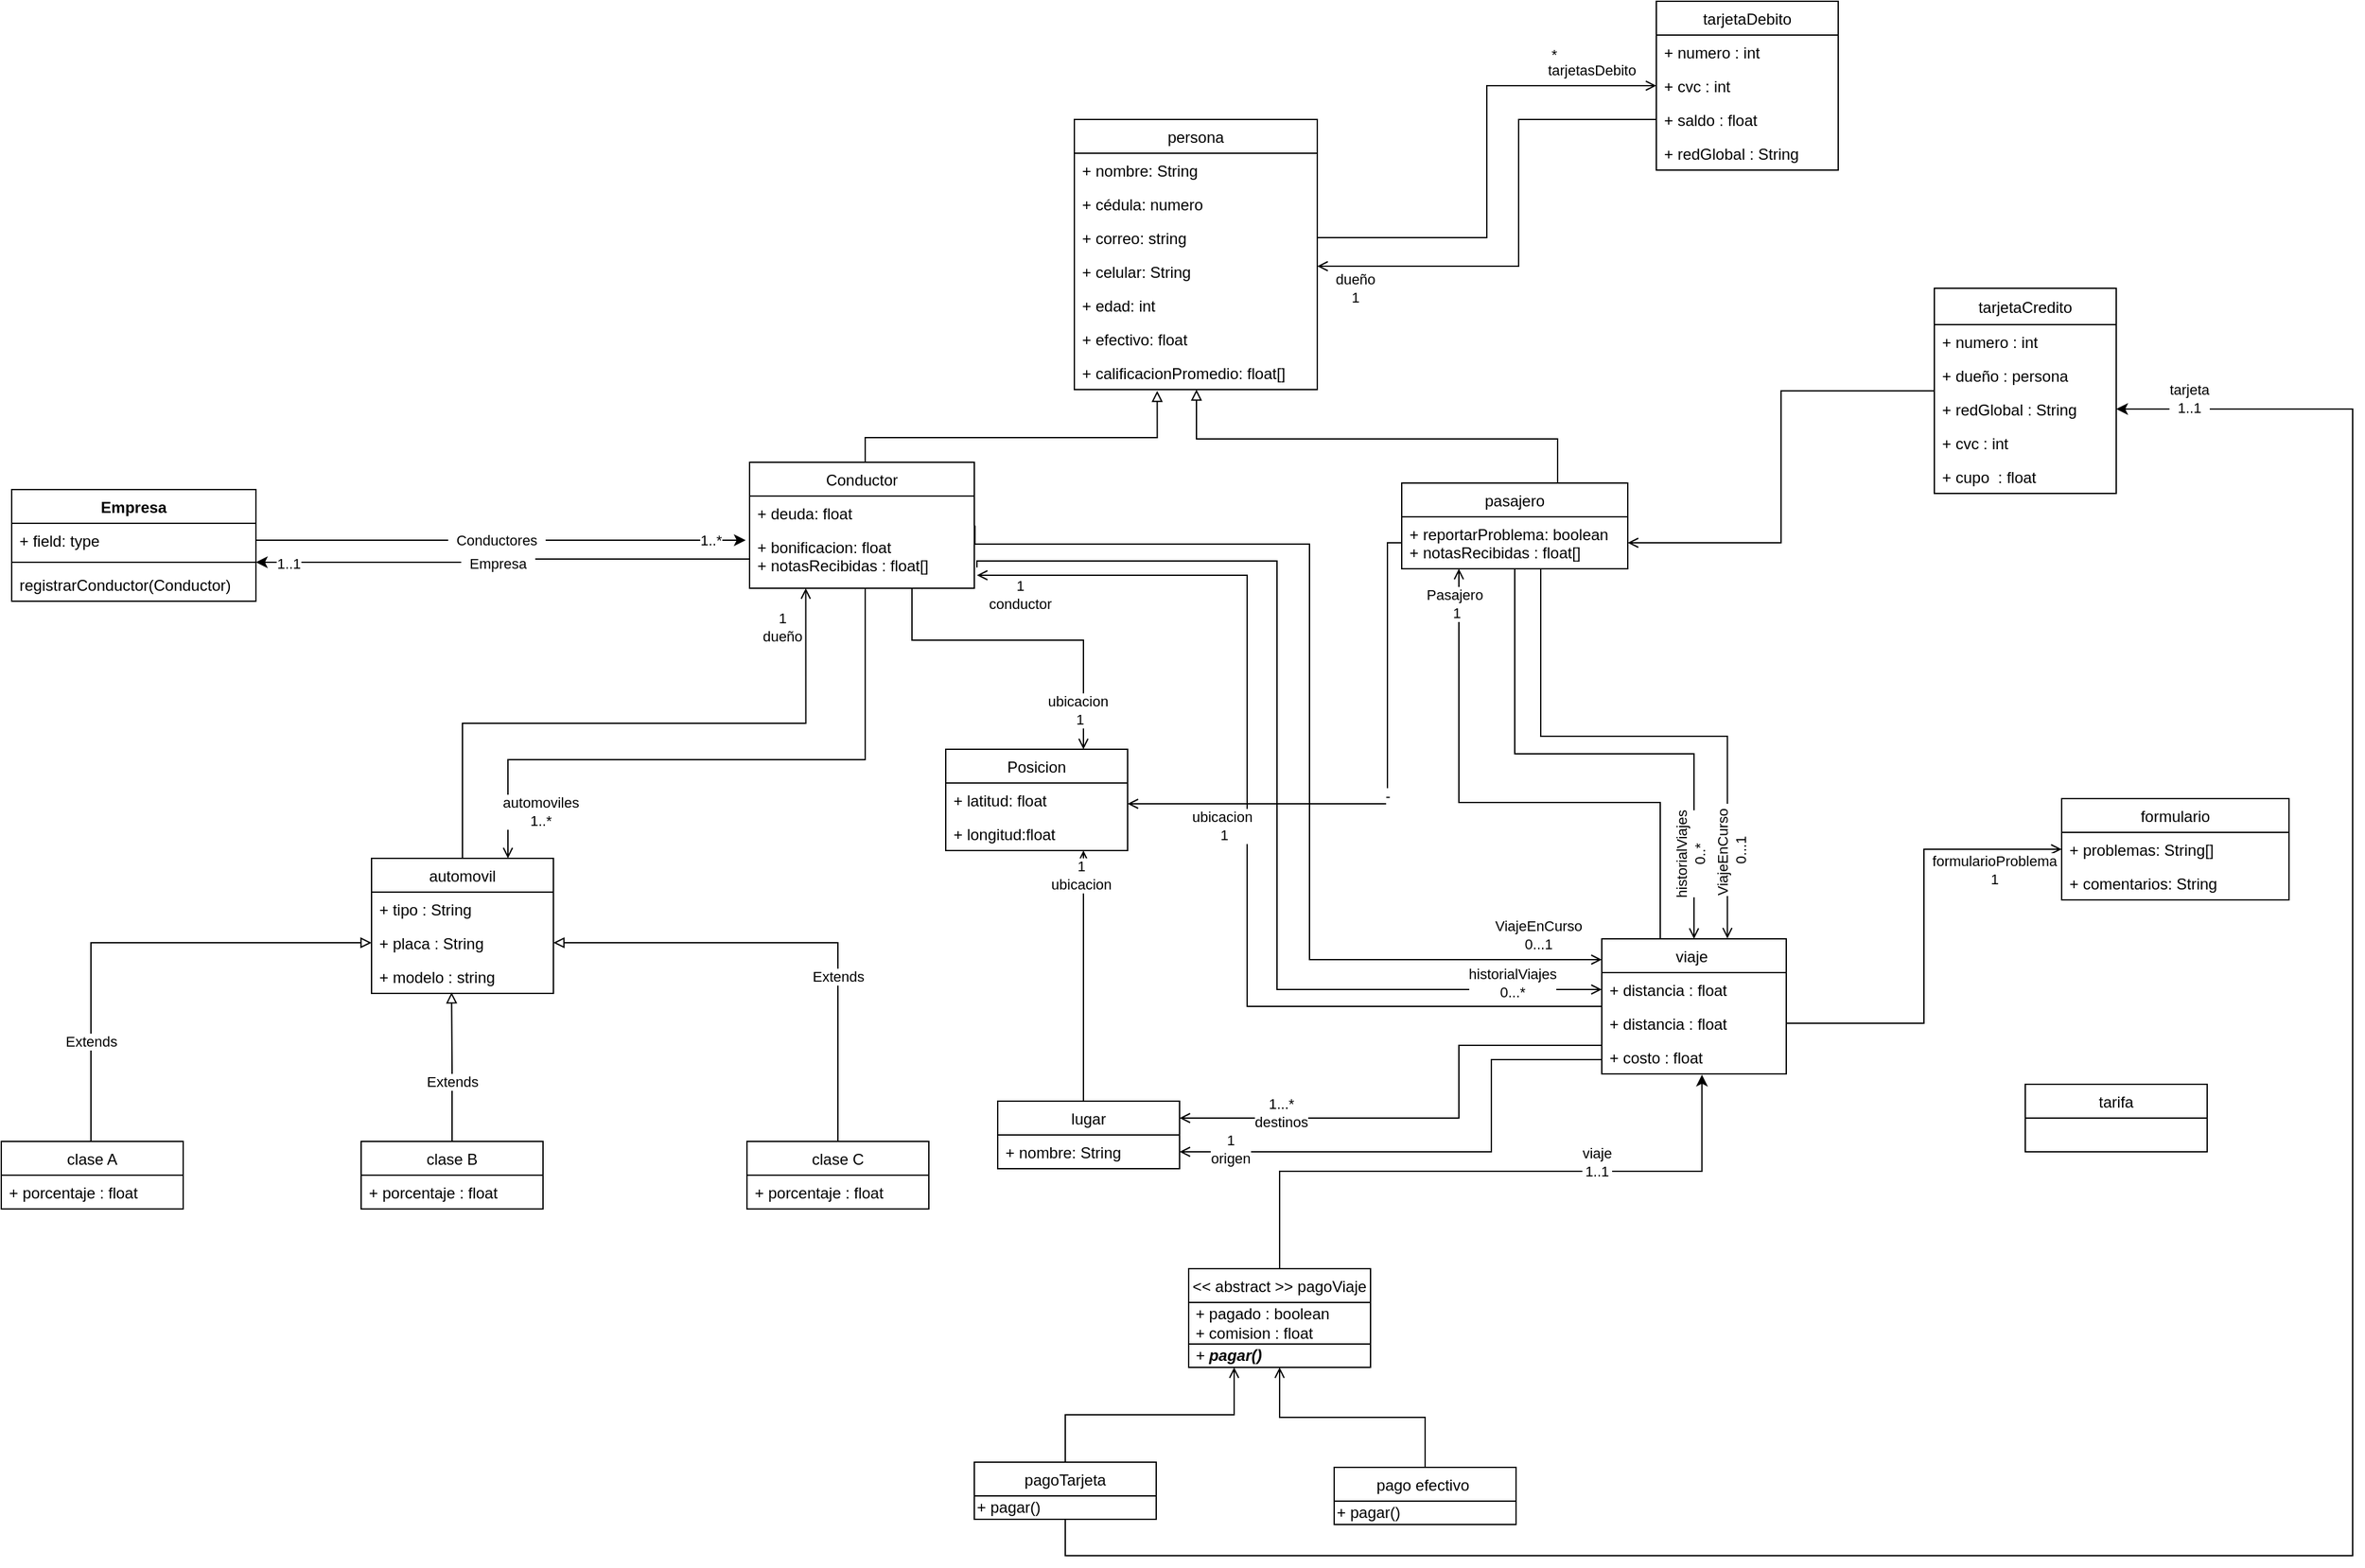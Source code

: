 <mxfile version="16.6.1" type="github">
  <diagram id="6SjnHrmw7U_hnrUAdcLT" name="Page-1">
    <mxGraphModel dx="2226" dy="783" grid="0" gridSize="10" guides="1" tooltips="1" connect="1" arrows="1" fold="1" page="0" pageScale="1" pageWidth="827" pageHeight="1169" math="0" shadow="0">
      <root>
        <mxCell id="0" />
        <mxCell id="1" parent="0" />
        <mxCell id="GQpwaOu7h-6CQK4Oy5rI-45" style="edgeStyle=orthogonalEdgeStyle;rounded=0;orthogonalLoop=1;jettySize=auto;html=1;endArrow=open;endFill=0;" parent="1" source="xFhhPgqsHEsZ-JBTRw54-7" edge="1">
          <mxGeometry relative="1" as="geometry">
            <mxPoint x="40" y="465" as="targetPoint" />
            <Array as="points">
              <mxPoint x="248" y="797" />
              <mxPoint x="248" y="465" />
              <mxPoint x="40" y="465" />
            </Array>
          </mxGeometry>
        </mxCell>
        <mxCell id="GQpwaOu7h-6CQK4Oy5rI-46" value="1&lt;br&gt;conductor&lt;br&gt;" style="edgeLabel;html=1;align=center;verticalAlign=middle;resizable=0;points=[];" parent="GQpwaOu7h-6CQK4Oy5rI-45" vertex="1" connectable="0">
          <mxGeometry x="0.955" y="-1" relative="1" as="geometry">
            <mxPoint x="14" y="16" as="offset" />
          </mxGeometry>
        </mxCell>
        <mxCell id="GQpwaOu7h-6CQK4Oy5rI-48" style="edgeStyle=orthogonalEdgeStyle;rounded=0;orthogonalLoop=1;jettySize=auto;html=1;endArrow=open;endFill=0;" parent="1" source="xFhhPgqsHEsZ-JBTRw54-7" target="GQpwaOu7h-6CQK4Oy5rI-28" edge="1">
          <mxGeometry relative="1" as="geometry">
            <Array as="points">
              <mxPoint x="566" y="640" />
              <mxPoint x="411" y="640" />
            </Array>
          </mxGeometry>
        </mxCell>
        <mxCell id="GQpwaOu7h-6CQK4Oy5rI-53" value="Pasajero&amp;nbsp;&lt;br&gt;1" style="edgeLabel;html=1;align=center;verticalAlign=middle;resizable=0;points=[];" parent="GQpwaOu7h-6CQK4Oy5rI-48" vertex="1" connectable="0">
          <mxGeometry x="0.84" y="2" relative="1" as="geometry">
            <mxPoint y="-8" as="offset" />
          </mxGeometry>
        </mxCell>
        <mxCell id="xFhhPgqsHEsZ-JBTRw54-7" value="viaje " style="swimlane;fontStyle=0;childLayout=stackLayout;horizontal=1;startSize=26;fillColor=none;horizontalStack=0;resizeParent=1;resizeParentMax=0;resizeLast=0;collapsible=1;marginBottom=0;" parent="1" vertex="1">
          <mxGeometry x="521" y="745" width="142" height="104" as="geometry" />
        </mxCell>
        <mxCell id="GQpwaOu7h-6CQK4Oy5rI-38" value="+ distancia : float" style="text;strokeColor=none;fillColor=none;align=left;verticalAlign=top;spacingLeft=4;spacingRight=4;overflow=hidden;rotatable=0;points=[[0,0.5],[1,0.5]];portConstraint=eastwest;" parent="xFhhPgqsHEsZ-JBTRw54-7" vertex="1">
          <mxGeometry y="26" width="142" height="26" as="geometry" />
        </mxCell>
        <mxCell id="xFhhPgqsHEsZ-JBTRw54-9" value="+ distancia : float" style="text;strokeColor=none;fillColor=none;align=left;verticalAlign=top;spacingLeft=4;spacingRight=4;overflow=hidden;rotatable=0;points=[[0,0.5],[1,0.5]];portConstraint=eastwest;" parent="xFhhPgqsHEsZ-JBTRw54-7" vertex="1">
          <mxGeometry y="52" width="142" height="26" as="geometry" />
        </mxCell>
        <mxCell id="xFhhPgqsHEsZ-JBTRw54-8" value="+ costo : float&#xa;" style="text;strokeColor=none;fillColor=none;align=left;verticalAlign=top;spacingLeft=4;spacingRight=4;overflow=hidden;rotatable=0;points=[[0,0.5],[1,0.5]];portConstraint=eastwest;" parent="xFhhPgqsHEsZ-JBTRw54-7" vertex="1">
          <mxGeometry y="78" width="142" height="26" as="geometry" />
        </mxCell>
        <mxCell id="NSK0_wLwRa2PUr08ak1v-1" value="persona" style="swimlane;fontStyle=0;childLayout=stackLayout;horizontal=1;startSize=26;fillColor=none;horizontalStack=0;resizeParent=1;resizeParentMax=0;resizeLast=0;collapsible=1;marginBottom=0;" parent="1" vertex="1">
          <mxGeometry x="115" y="114" width="187" height="208" as="geometry">
            <mxRectangle x="44" y="116" width="77" height="26" as="alternateBounds" />
          </mxGeometry>
        </mxCell>
        <mxCell id="NSK0_wLwRa2PUr08ak1v-2" value="+ nombre: String" style="text;strokeColor=none;fillColor=none;align=left;verticalAlign=top;spacingLeft=4;spacingRight=4;overflow=hidden;rotatable=0;points=[[0,0.5],[1,0.5]];portConstraint=eastwest;" parent="NSK0_wLwRa2PUr08ak1v-1" vertex="1">
          <mxGeometry y="26" width="187" height="26" as="geometry" />
        </mxCell>
        <mxCell id="NSK0_wLwRa2PUr08ak1v-3" value="+ cédula: numero" style="text;strokeColor=none;fillColor=none;align=left;verticalAlign=top;spacingLeft=4;spacingRight=4;overflow=hidden;rotatable=0;points=[[0,0.5],[1,0.5]];portConstraint=eastwest;" parent="NSK0_wLwRa2PUr08ak1v-1" vertex="1">
          <mxGeometry y="52" width="187" height="26" as="geometry" />
        </mxCell>
        <mxCell id="NSK0_wLwRa2PUr08ak1v-4" value="+ correo: string" style="text;strokeColor=none;fillColor=none;align=left;verticalAlign=top;spacingLeft=4;spacingRight=4;overflow=hidden;rotatable=0;points=[[0,0.5],[1,0.5]];portConstraint=eastwest;" parent="NSK0_wLwRa2PUr08ak1v-1" vertex="1">
          <mxGeometry y="78" width="187" height="26" as="geometry" />
        </mxCell>
        <mxCell id="NSK0_wLwRa2PUr08ak1v-6" value="+ celular: String&#xa;" style="text;strokeColor=none;fillColor=none;align=left;verticalAlign=top;spacingLeft=4;spacingRight=4;overflow=hidden;rotatable=0;points=[[0,0.5],[1,0.5]];portConstraint=eastwest;" parent="NSK0_wLwRa2PUr08ak1v-1" vertex="1">
          <mxGeometry y="104" width="187" height="26" as="geometry" />
        </mxCell>
        <mxCell id="NSK0_wLwRa2PUr08ak1v-8" value="+ edad: int" style="text;strokeColor=none;fillColor=none;align=left;verticalAlign=top;spacingLeft=4;spacingRight=4;overflow=hidden;rotatable=0;points=[[0,0.5],[1,0.5]];portConstraint=eastwest;" parent="NSK0_wLwRa2PUr08ak1v-1" vertex="1">
          <mxGeometry y="130" width="187" height="26" as="geometry" />
        </mxCell>
        <mxCell id="8bKeLV1RBKHs6_vVbSdt-47" value="+ efectivo: float" style="text;strokeColor=none;fillColor=none;align=left;verticalAlign=top;spacingLeft=4;spacingRight=4;overflow=hidden;rotatable=0;points=[[0,0.5],[1,0.5]];portConstraint=eastwest;" parent="NSK0_wLwRa2PUr08ak1v-1" vertex="1">
          <mxGeometry y="156" width="187" height="26" as="geometry" />
        </mxCell>
        <mxCell id="NSK0_wLwRa2PUr08ak1v-7" value="+ calificacionPromedio: float[]" style="text;strokeColor=none;fillColor=none;align=left;verticalAlign=top;spacingLeft=4;spacingRight=4;overflow=hidden;rotatable=0;points=[[0,0.5],[1,0.5]];portConstraint=eastwest;" parent="NSK0_wLwRa2PUr08ak1v-1" vertex="1">
          <mxGeometry y="182" width="187" height="26" as="geometry" />
        </mxCell>
        <mxCell id="8bKeLV1RBKHs6_vVbSdt-36" style="edgeStyle=orthogonalEdgeStyle;rounded=0;orthogonalLoop=1;jettySize=auto;html=1;exitX=0.5;exitY=0;exitDx=0;exitDy=0;endArrow=block;endFill=0;strokeWidth=1;" parent="1" source="xFhhPgqsHEsZ-JBTRw54-11" target="NSK0_wLwRa2PUr08ak1v-7" edge="1">
          <mxGeometry relative="1" as="geometry">
            <Array as="points">
              <mxPoint x="487" y="360" />
              <mxPoint x="209" y="360" />
            </Array>
          </mxGeometry>
        </mxCell>
        <mxCell id="GQpwaOu7h-6CQK4Oy5rI-39" style="edgeStyle=orthogonalEdgeStyle;rounded=0;orthogonalLoop=1;jettySize=auto;html=1;exitX=0.5;exitY=1;exitDx=0;exitDy=0;endArrow=open;endFill=0;" parent="1" source="xFhhPgqsHEsZ-JBTRw54-11" target="xFhhPgqsHEsZ-JBTRw54-7" edge="1">
          <mxGeometry relative="1" as="geometry" />
        </mxCell>
        <mxCell id="GQpwaOu7h-6CQK4Oy5rI-50" value="historialViajes&lt;br&gt;0..*" style="edgeLabel;html=1;align=center;verticalAlign=middle;resizable=0;points=[];rotation=-90;" parent="GQpwaOu7h-6CQK4Oy5rI-39" vertex="1" connectable="0">
          <mxGeometry x="0.763" y="3" relative="1" as="geometry">
            <mxPoint x="-6" y="-15" as="offset" />
          </mxGeometry>
        </mxCell>
        <mxCell id="GQpwaOu7h-6CQK4Oy5rI-47" style="edgeStyle=orthogonalEdgeStyle;rounded=0;orthogonalLoop=1;jettySize=auto;html=1;entryX=0.681;entryY=-0.003;entryDx=0;entryDy=0;entryPerimeter=0;endArrow=open;endFill=0;" parent="1" source="xFhhPgqsHEsZ-JBTRw54-11" target="xFhhPgqsHEsZ-JBTRw54-7" edge="1">
          <mxGeometry relative="1" as="geometry">
            <Array as="points">
              <mxPoint x="474" y="589" />
              <mxPoint x="618" y="589" />
            </Array>
          </mxGeometry>
        </mxCell>
        <mxCell id="GQpwaOu7h-6CQK4Oy5rI-51" value="ViajeEnCurso&amp;nbsp;&lt;br&gt;0...1&lt;br&gt;" style="edgeLabel;html=1;align=center;verticalAlign=middle;resizable=0;points=[];rotation=-90;" parent="GQpwaOu7h-6CQK4Oy5rI-47" vertex="1" connectable="0">
          <mxGeometry x="0.718" y="1" relative="1" as="geometry">
            <mxPoint x="2" y="-7" as="offset" />
          </mxGeometry>
        </mxCell>
        <mxCell id="GQpwaOu7h-6CQK4Oy5rI-65" value="-" style="edgeStyle=orthogonalEdgeStyle;rounded=0;orthogonalLoop=1;jettySize=auto;html=1;entryX=1;entryY=0.5;entryDx=0;entryDy=0;endArrow=open;endFill=0;exitX=0;exitY=0.5;exitDx=0;exitDy=0;" parent="1" edge="1" source="GQpwaOu7h-6CQK4Oy5rI-28">
          <mxGeometry relative="1" as="geometry">
            <mxPoint x="361" y="441" as="sourcePoint" />
            <mxPoint x="156" y="641.0" as="targetPoint" />
            <Array as="points">
              <mxPoint x="356" y="440" />
              <mxPoint x="356" y="641" />
            </Array>
          </mxGeometry>
        </mxCell>
        <mxCell id="GQpwaOu7h-6CQK4Oy5rI-66" value="ubicacion&amp;nbsp;&lt;br&gt;1" style="edgeLabel;html=1;align=center;verticalAlign=middle;resizable=0;points=[];" parent="GQpwaOu7h-6CQK4Oy5rI-65" vertex="1" connectable="0">
          <mxGeometry x="0.863" y="1" relative="1" as="geometry">
            <mxPoint x="46" y="16" as="offset" />
          </mxGeometry>
        </mxCell>
        <mxCell id="xFhhPgqsHEsZ-JBTRw54-11" value="pasajero" style="swimlane;fontStyle=0;childLayout=stackLayout;horizontal=1;startSize=26;fillColor=none;horizontalStack=0;resizeParent=1;resizeParentMax=0;resizeLast=0;collapsible=1;marginBottom=0;" parent="1" vertex="1">
          <mxGeometry x="367" y="394" width="174" height="66" as="geometry" />
        </mxCell>
        <mxCell id="GQpwaOu7h-6CQK4Oy5rI-28" value="+ reportarProblema: boolean&#xa;+ notasRecibidas : float[]&#xa;" style="text;strokeColor=none;fillColor=none;align=left;verticalAlign=top;spacingLeft=4;spacingRight=4;overflow=hidden;rotatable=0;points=[[0,0.5],[1,0.5]];portConstraint=eastwest;" parent="xFhhPgqsHEsZ-JBTRw54-11" vertex="1">
          <mxGeometry y="26" width="174" height="40" as="geometry" />
        </mxCell>
        <mxCell id="8bKeLV1RBKHs6_vVbSdt-26" style="edgeStyle=orthogonalEdgeStyle;rounded=0;orthogonalLoop=1;jettySize=auto;html=1;endArrow=open;endFill=0;entryX=1;entryY=0.5;entryDx=0;entryDy=0;" parent="1" source="xFhhPgqsHEsZ-JBTRw54-16" target="GQpwaOu7h-6CQK4Oy5rI-28" edge="1">
          <mxGeometry relative="1" as="geometry">
            <mxPoint x="513" y="555" as="targetPoint" />
            <Array as="points">
              <mxPoint x="659" y="323" />
              <mxPoint x="659" y="440" />
            </Array>
          </mxGeometry>
        </mxCell>
        <mxCell id="xFhhPgqsHEsZ-JBTRw54-16" value="tarjetaCredito" style="swimlane;fontStyle=0;childLayout=stackLayout;horizontal=1;startSize=28;fillColor=none;horizontalStack=0;resizeParent=1;resizeParentMax=0;resizeLast=0;collapsible=1;marginBottom=0;" parent="1" vertex="1">
          <mxGeometry x="777" y="244" width="140" height="158" as="geometry" />
        </mxCell>
        <mxCell id="xFhhPgqsHEsZ-JBTRw54-17" value="+ numero : int" style="text;strokeColor=none;fillColor=none;align=left;verticalAlign=top;spacingLeft=4;spacingRight=4;overflow=hidden;rotatable=0;points=[[0,0.5],[1,0.5]];portConstraint=eastwest;" parent="xFhhPgqsHEsZ-JBTRw54-16" vertex="1">
          <mxGeometry y="28" width="140" height="26" as="geometry" />
        </mxCell>
        <mxCell id="xFhhPgqsHEsZ-JBTRw54-18" value="+ dueño : persona" style="text;strokeColor=none;fillColor=none;align=left;verticalAlign=top;spacingLeft=4;spacingRight=4;overflow=hidden;rotatable=0;points=[[0,0.5],[1,0.5]];portConstraint=eastwest;" parent="xFhhPgqsHEsZ-JBTRw54-16" vertex="1">
          <mxGeometry y="54" width="140" height="26" as="geometry" />
        </mxCell>
        <mxCell id="xFhhPgqsHEsZ-JBTRw54-20" value="+ redGlobal : String" style="text;strokeColor=none;fillColor=none;align=left;verticalAlign=top;spacingLeft=4;spacingRight=4;overflow=hidden;rotatable=0;points=[[0,0.5],[1,0.5]];portConstraint=eastwest;" parent="xFhhPgqsHEsZ-JBTRw54-16" vertex="1">
          <mxGeometry y="80" width="140" height="26" as="geometry" />
        </mxCell>
        <mxCell id="k5XxRQNL9i_wTMCsPTD--7" value="+ cvc : int " style="text;strokeColor=none;fillColor=none;align=left;verticalAlign=top;spacingLeft=4;spacingRight=4;overflow=hidden;rotatable=0;points=[[0,0.5],[1,0.5]];portConstraint=eastwest;" parent="xFhhPgqsHEsZ-JBTRw54-16" vertex="1">
          <mxGeometry y="106" width="140" height="26" as="geometry" />
        </mxCell>
        <mxCell id="xFhhPgqsHEsZ-JBTRw54-19" value="+ cupo  : float " style="text;strokeColor=none;fillColor=none;align=left;verticalAlign=top;spacingLeft=4;spacingRight=4;overflow=hidden;rotatable=0;points=[[0,0.5],[1,0.5]];portConstraint=eastwest;" parent="xFhhPgqsHEsZ-JBTRw54-16" vertex="1">
          <mxGeometry y="132" width="140" height="26" as="geometry" />
        </mxCell>
        <mxCell id="8bKeLV1RBKHs6_vVbSdt-35" style="edgeStyle=orthogonalEdgeStyle;rounded=0;orthogonalLoop=1;jettySize=auto;html=1;exitX=0.5;exitY=0;exitDx=0;exitDy=0;entryX=0.341;entryY=1.038;entryDx=0;entryDy=0;entryPerimeter=0;endArrow=block;endFill=0;strokeWidth=1;" parent="1" source="NSK0_wLwRa2PUr08ak1v-19" target="NSK0_wLwRa2PUr08ak1v-7" edge="1">
          <mxGeometry relative="1" as="geometry">
            <Array as="points">
              <mxPoint x="-46" y="359" />
              <mxPoint x="179" y="359" />
            </Array>
          </mxGeometry>
        </mxCell>
        <mxCell id="GQpwaOu7h-6CQK4Oy5rI-42" style="edgeStyle=orthogonalEdgeStyle;rounded=0;orthogonalLoop=1;jettySize=auto;html=1;endArrow=open;endFill=0;exitX=1.003;exitY=0.875;exitDx=0;exitDy=0;exitPerimeter=0;" parent="1" source="k5XxRQNL9i_wTMCsPTD--12" target="xFhhPgqsHEsZ-JBTRw54-7" edge="1">
          <mxGeometry relative="1" as="geometry">
            <mxPoint x="27" y="441.38" as="sourcePoint" />
            <mxPoint x="506.012" y="760.996" as="targetPoint" />
            <Array as="points">
              <mxPoint x="296" y="441" />
              <mxPoint x="296" y="761" />
            </Array>
          </mxGeometry>
        </mxCell>
        <mxCell id="GQpwaOu7h-6CQK4Oy5rI-43" value="ViajeEnCurso&lt;br&gt;0...1" style="edgeLabel;html=1;align=center;verticalAlign=middle;resizable=0;points=[];" parent="GQpwaOu7h-6CQK4Oy5rI-42" vertex="1" connectable="0">
          <mxGeometry x="0.799" y="3" relative="1" as="geometry">
            <mxPoint x="33" y="-16" as="offset" />
          </mxGeometry>
        </mxCell>
        <mxCell id="GQpwaOu7h-6CQK4Oy5rI-55" style="edgeStyle=orthogonalEdgeStyle;rounded=0;orthogonalLoop=1;jettySize=auto;html=1;entryX=0.75;entryY=0;entryDx=0;entryDy=0;endArrow=open;endFill=0;" parent="1" source="NSK0_wLwRa2PUr08ak1v-19" target="8bKeLV1RBKHs6_vVbSdt-11" edge="1">
          <mxGeometry relative="1" as="geometry">
            <Array as="points">
              <mxPoint x="-46" y="607" />
              <mxPoint x="-321" y="607" />
            </Array>
          </mxGeometry>
        </mxCell>
        <mxCell id="GQpwaOu7h-6CQK4Oy5rI-56" value="automoviles&lt;br&gt;1..*" style="edgeLabel;html=1;align=center;verticalAlign=middle;resizable=0;points=[];" parent="GQpwaOu7h-6CQK4Oy5rI-55" vertex="1" connectable="0">
          <mxGeometry x="0.805" y="2" relative="1" as="geometry">
            <mxPoint x="23" y="11" as="offset" />
          </mxGeometry>
        </mxCell>
        <mxCell id="GQpwaOu7h-6CQK4Oy5rI-61" style="edgeStyle=orthogonalEdgeStyle;rounded=0;orthogonalLoop=1;jettySize=auto;html=1;endArrow=open;endFill=0;" parent="1" source="NSK0_wLwRa2PUr08ak1v-19" target="GQpwaOu7h-6CQK4Oy5rI-57" edge="1">
          <mxGeometry relative="1" as="geometry">
            <Array as="points">
              <mxPoint x="-10" y="515" />
              <mxPoint x="122" y="515" />
            </Array>
          </mxGeometry>
        </mxCell>
        <mxCell id="GQpwaOu7h-6CQK4Oy5rI-62" value="ubicacion&amp;nbsp;&lt;br&gt;1" style="edgeLabel;html=1;align=center;verticalAlign=middle;resizable=0;points=[];" parent="GQpwaOu7h-6CQK4Oy5rI-61" vertex="1" connectable="0">
          <mxGeometry x="0.85" relative="1" as="geometry">
            <mxPoint x="-3" y="-11" as="offset" />
          </mxGeometry>
        </mxCell>
        <mxCell id="NSK0_wLwRa2PUr08ak1v-19" value="Conductor" style="swimlane;fontStyle=0;childLayout=stackLayout;horizontal=1;startSize=26;fillColor=none;horizontalStack=0;resizeParent=1;resizeParentMax=0;resizeLast=0;collapsible=1;marginBottom=0;" parent="1" vertex="1">
          <mxGeometry x="-135" y="378" width="173" height="97" as="geometry" />
        </mxCell>
        <mxCell id="k5XxRQNL9i_wTMCsPTD--12" value="+ deuda: float" style="text;strokeColor=none;fillColor=none;align=left;verticalAlign=top;spacingLeft=4;spacingRight=4;overflow=hidden;rotatable=0;points=[[0,0.5],[1,0.5]];portConstraint=eastwest;" parent="NSK0_wLwRa2PUr08ak1v-19" vertex="1">
          <mxGeometry y="26" width="173" height="26" as="geometry" />
        </mxCell>
        <mxCell id="GQpwaOu7h-6CQK4Oy5rI-2" value="+ bonificacion: float&#xa;+ notasRecibidas : float[]" style="text;strokeColor=none;fillColor=none;align=left;verticalAlign=top;spacingLeft=4;spacingRight=4;overflow=hidden;rotatable=0;points=[[0,0.5],[1,0.5]];portConstraint=eastwest;" parent="NSK0_wLwRa2PUr08ak1v-19" vertex="1">
          <mxGeometry y="52" width="173" height="45" as="geometry" />
        </mxCell>
        <mxCell id="GQpwaOu7h-6CQK4Oy5rI-63" style="edgeStyle=orthogonalEdgeStyle;rounded=0;orthogonalLoop=1;jettySize=auto;html=1;endArrow=open;endFill=0;" parent="1" source="_v_6MPIKIYaDayUwwzO5-1" target="GQpwaOu7h-6CQK4Oy5rI-58" edge="1">
          <mxGeometry relative="1" as="geometry">
            <Array as="points">
              <mxPoint x="122" y="755" />
              <mxPoint x="122" y="755" />
            </Array>
          </mxGeometry>
        </mxCell>
        <mxCell id="GQpwaOu7h-6CQK4Oy5rI-64" value="1&lt;br&gt;ubicacion" style="edgeLabel;html=1;align=center;verticalAlign=middle;resizable=0;points=[];" parent="GQpwaOu7h-6CQK4Oy5rI-63" vertex="1" connectable="0">
          <mxGeometry x="0.81" y="2" relative="1" as="geometry">
            <mxPoint as="offset" />
          </mxGeometry>
        </mxCell>
        <mxCell id="_v_6MPIKIYaDayUwwzO5-1" value="lugar" style="swimlane;fontStyle=0;childLayout=stackLayout;horizontal=1;startSize=26;fillColor=none;horizontalStack=0;resizeParent=1;resizeParentMax=0;resizeLast=0;collapsible=1;marginBottom=0;" parent="1" vertex="1">
          <mxGeometry x="56" y="870" width="140" height="52" as="geometry" />
        </mxCell>
        <mxCell id="_v_6MPIKIYaDayUwwzO5-4" value="+ nombre: String" style="text;strokeColor=none;fillColor=none;align=left;verticalAlign=top;spacingLeft=4;spacingRight=4;overflow=hidden;rotatable=0;points=[[0,0.5],[1,0.5]];portConstraint=eastwest;" parent="_v_6MPIKIYaDayUwwzO5-1" vertex="1">
          <mxGeometry y="26" width="140" height="26" as="geometry" />
        </mxCell>
        <mxCell id="mi6PXNNQGqWqxz6OcjHv-20" style="edgeStyle=orthogonalEdgeStyle;rounded=0;orthogonalLoop=1;jettySize=auto;html=1;exitX=0.5;exitY=0;exitDx=0;exitDy=0;entryX=0.543;entryY=1.023;entryDx=0;entryDy=0;entryPerimeter=0;" edge="1" parent="1" source="_v_6MPIKIYaDayUwwzO5-7" target="xFhhPgqsHEsZ-JBTRw54-8">
          <mxGeometry relative="1" as="geometry" />
        </mxCell>
        <mxCell id="_v_6MPIKIYaDayUwwzO5-7" value="&lt;&lt; abstract &gt;&gt; pagoViaje" style="swimlane;fontStyle=0;childLayout=stackLayout;horizontal=1;startSize=26;fillColor=none;horizontalStack=0;resizeParent=1;resizeParentMax=0;resizeLast=0;collapsible=1;marginBottom=0;" parent="1" vertex="1">
          <mxGeometry x="203" y="999" width="140" height="76" as="geometry" />
        </mxCell>
        <mxCell id="mi6PXNNQGqWqxz6OcjHv-22" value="&amp;nbsp;+ pagado : boolean&lt;br&gt;&amp;nbsp;+ comision : float" style="text;html=1;align=left;verticalAlign=middle;resizable=0;points=[];autosize=1;strokeColor=none;fillColor=none;" vertex="1" parent="_v_6MPIKIYaDayUwwzO5-7">
          <mxGeometry y="26" width="140" height="32" as="geometry" />
        </mxCell>
        <mxCell id="mi6PXNNQGqWqxz6OcjHv-26" value="&lt;i&gt;&amp;nbsp;+ &lt;b&gt;&lt;i&gt;pagar()&lt;/i&gt;&lt;/b&gt;&lt;/i&gt;" style="text;html=1;align=left;verticalAlign=middle;resizable=0;points=[];autosize=1;strokeColor=default;fillColor=none;" vertex="1" parent="_v_6MPIKIYaDayUwwzO5-7">
          <mxGeometry y="58" width="140" height="18" as="geometry" />
        </mxCell>
        <mxCell id="8bKeLV1RBKHs6_vVbSdt-38" style="edgeStyle=orthogonalEdgeStyle;rounded=0;orthogonalLoop=1;jettySize=auto;html=1;exitX=0.5;exitY=0;exitDx=0;exitDy=0;entryX=0.25;entryY=1;entryDx=0;entryDy=0;endArrow=open;endFill=0;strokeWidth=1;" parent="1" source="8bKeLV1RBKHs6_vVbSdt-11" target="NSK0_wLwRa2PUr08ak1v-19" edge="1">
          <mxGeometry relative="1" as="geometry" />
        </mxCell>
        <mxCell id="GQpwaOu7h-6CQK4Oy5rI-54" value="1&lt;br&gt;dueño" style="edgeLabel;html=1;align=center;verticalAlign=middle;resizable=0;points=[];" parent="8bKeLV1RBKHs6_vVbSdt-38" vertex="1" connectable="0">
          <mxGeometry x="0.849" y="2" relative="1" as="geometry">
            <mxPoint x="-17" y="-6" as="offset" />
          </mxGeometry>
        </mxCell>
        <mxCell id="8bKeLV1RBKHs6_vVbSdt-11" value="automovil" style="swimlane;fontStyle=0;childLayout=stackLayout;horizontal=1;startSize=26;fillColor=none;horizontalStack=0;resizeParent=1;resizeParentMax=0;resizeLast=0;collapsible=1;marginBottom=0;" parent="1" vertex="1">
          <mxGeometry x="-426" y="683" width="140" height="104" as="geometry" />
        </mxCell>
        <mxCell id="8bKeLV1RBKHs6_vVbSdt-12" value="+ tipo : String" style="text;strokeColor=none;fillColor=none;align=left;verticalAlign=top;spacingLeft=4;spacingRight=4;overflow=hidden;rotatable=0;points=[[0,0.5],[1,0.5]];portConstraint=eastwest;" parent="8bKeLV1RBKHs6_vVbSdt-11" vertex="1">
          <mxGeometry y="26" width="140" height="26" as="geometry" />
        </mxCell>
        <mxCell id="8bKeLV1RBKHs6_vVbSdt-13" value="+ placa : String" style="text;strokeColor=none;fillColor=none;align=left;verticalAlign=top;spacingLeft=4;spacingRight=4;overflow=hidden;rotatable=0;points=[[0,0.5],[1,0.5]];portConstraint=eastwest;" parent="8bKeLV1RBKHs6_vVbSdt-11" vertex="1">
          <mxGeometry y="52" width="140" height="26" as="geometry" />
        </mxCell>
        <mxCell id="8bKeLV1RBKHs6_vVbSdt-14" value="+ modelo : string " style="text;strokeColor=none;fillColor=none;align=left;verticalAlign=top;spacingLeft=4;spacingRight=4;overflow=hidden;rotatable=0;points=[[0,0.5],[1,0.5]];portConstraint=eastwest;" parent="8bKeLV1RBKHs6_vVbSdt-11" vertex="1">
          <mxGeometry y="78" width="140" height="26" as="geometry" />
        </mxCell>
        <mxCell id="8bKeLV1RBKHs6_vVbSdt-32" style="edgeStyle=orthogonalEdgeStyle;rounded=0;orthogonalLoop=1;jettySize=auto;html=1;exitX=0.5;exitY=0;exitDx=0;exitDy=0;entryX=0;entryY=0.5;entryDx=0;entryDy=0;endArrow=block;endFill=0;strokeWidth=1;" parent="1" source="8bKeLV1RBKHs6_vVbSdt-15" target="8bKeLV1RBKHs6_vVbSdt-13" edge="1">
          <mxGeometry relative="1" as="geometry">
            <Array as="points">
              <mxPoint x="-642" y="748" />
            </Array>
          </mxGeometry>
        </mxCell>
        <mxCell id="8bKeLV1RBKHs6_vVbSdt-41" value="Extends" style="edgeLabel;html=1;align=center;verticalAlign=middle;resizable=0;points=[];" parent="8bKeLV1RBKHs6_vVbSdt-32" vertex="1" connectable="0">
          <mxGeometry x="-0.597" y="1" relative="1" as="geometry">
            <mxPoint x="1" y="-4" as="offset" />
          </mxGeometry>
        </mxCell>
        <mxCell id="8bKeLV1RBKHs6_vVbSdt-15" value="clase A" style="swimlane;fontStyle=0;childLayout=stackLayout;horizontal=1;startSize=26;fillColor=none;horizontalStack=0;resizeParent=1;resizeParentMax=0;resizeLast=0;collapsible=1;marginBottom=0;" parent="1" vertex="1">
          <mxGeometry x="-711" y="901" width="140" height="52" as="geometry" />
        </mxCell>
        <mxCell id="8bKeLV1RBKHs6_vVbSdt-33" value="+ porcentaje : float" style="text;strokeColor=none;fillColor=none;align=left;verticalAlign=top;spacingLeft=4;spacingRight=4;overflow=hidden;rotatable=0;points=[[0,0.5],[1,0.5]];portConstraint=eastwest;" parent="8bKeLV1RBKHs6_vVbSdt-15" vertex="1">
          <mxGeometry y="26" width="140" height="26" as="geometry" />
        </mxCell>
        <mxCell id="8bKeLV1RBKHs6_vVbSdt-37" style="edgeStyle=orthogonalEdgeStyle;rounded=0;orthogonalLoop=1;jettySize=auto;html=1;exitX=0.5;exitY=0;exitDx=0;exitDy=0;entryX=0.44;entryY=0.969;entryDx=0;entryDy=0;entryPerimeter=0;endArrow=block;endFill=0;strokeWidth=1;" parent="1" source="8bKeLV1RBKHs6_vVbSdt-17" target="8bKeLV1RBKHs6_vVbSdt-14" edge="1">
          <mxGeometry relative="1" as="geometry" />
        </mxCell>
        <mxCell id="8bKeLV1RBKHs6_vVbSdt-40" value="Extends" style="edgeLabel;html=1;align=center;verticalAlign=middle;resizable=0;points=[];" parent="8bKeLV1RBKHs6_vVbSdt-37" vertex="1" connectable="0">
          <mxGeometry x="-0.199" relative="1" as="geometry">
            <mxPoint as="offset" />
          </mxGeometry>
        </mxCell>
        <mxCell id="8bKeLV1RBKHs6_vVbSdt-17" value="clase B" style="swimlane;fontStyle=0;childLayout=stackLayout;horizontal=1;startSize=26;fillColor=none;horizontalStack=0;resizeParent=1;resizeParentMax=0;resizeLast=0;collapsible=1;marginBottom=0;" parent="1" vertex="1">
          <mxGeometry x="-434" y="901" width="140" height="52" as="geometry" />
        </mxCell>
        <mxCell id="8bKeLV1RBKHs6_vVbSdt-18" value="+ porcentaje : float" style="text;strokeColor=none;fillColor=none;align=left;verticalAlign=top;spacingLeft=4;spacingRight=4;overflow=hidden;rotatable=0;points=[[0,0.5],[1,0.5]];portConstraint=eastwest;" parent="8bKeLV1RBKHs6_vVbSdt-17" vertex="1">
          <mxGeometry y="26" width="140" height="26" as="geometry" />
        </mxCell>
        <mxCell id="8bKeLV1RBKHs6_vVbSdt-31" style="edgeStyle=orthogonalEdgeStyle;rounded=0;orthogonalLoop=1;jettySize=auto;html=1;exitX=0.5;exitY=0;exitDx=0;exitDy=0;entryX=1;entryY=0.5;entryDx=0;entryDy=0;endArrow=block;endFill=0;strokeWidth=1;" parent="1" source="8bKeLV1RBKHs6_vVbSdt-19" target="8bKeLV1RBKHs6_vVbSdt-13" edge="1">
          <mxGeometry relative="1" as="geometry" />
        </mxCell>
        <mxCell id="8bKeLV1RBKHs6_vVbSdt-39" value="Extends&lt;br&gt;" style="edgeLabel;html=1;align=center;verticalAlign=middle;resizable=0;points=[];" parent="8bKeLV1RBKHs6_vVbSdt-31" vertex="1" connectable="0">
          <mxGeometry x="-0.087" y="2" relative="1" as="geometry">
            <mxPoint x="17" y="24" as="offset" />
          </mxGeometry>
        </mxCell>
        <mxCell id="8bKeLV1RBKHs6_vVbSdt-19" value="clase C" style="swimlane;fontStyle=0;childLayout=stackLayout;horizontal=1;startSize=26;fillColor=none;horizontalStack=0;resizeParent=1;resizeParentMax=0;resizeLast=0;collapsible=1;marginBottom=0;" parent="1" vertex="1">
          <mxGeometry x="-137" y="901" width="140" height="52" as="geometry" />
        </mxCell>
        <mxCell id="8bKeLV1RBKHs6_vVbSdt-20" value="+ porcentaje : float" style="text;strokeColor=none;fillColor=none;align=left;verticalAlign=top;spacingLeft=4;spacingRight=4;overflow=hidden;rotatable=0;points=[[0,0.5],[1,0.5]];portConstraint=eastwest;" parent="8bKeLV1RBKHs6_vVbSdt-19" vertex="1">
          <mxGeometry y="26" width="140" height="26" as="geometry" />
        </mxCell>
        <mxCell id="k5XxRQNL9i_wTMCsPTD--1" value="tarjetaDebito" style="swimlane;fontStyle=0;childLayout=stackLayout;horizontal=1;startSize=26;fillColor=none;horizontalStack=0;resizeParent=1;resizeParentMax=0;resizeLast=0;collapsible=1;marginBottom=0;" parent="1" vertex="1">
          <mxGeometry x="563" y="23" width="140" height="130" as="geometry" />
        </mxCell>
        <mxCell id="k5XxRQNL9i_wTMCsPTD--2" value="+ numero : int" style="text;strokeColor=none;fillColor=none;align=left;verticalAlign=top;spacingLeft=4;spacingRight=4;overflow=hidden;rotatable=0;points=[[0,0.5],[1,0.5]];portConstraint=eastwest;" parent="k5XxRQNL9i_wTMCsPTD--1" vertex="1">
          <mxGeometry y="26" width="140" height="26" as="geometry" />
        </mxCell>
        <mxCell id="k5XxRQNL9i_wTMCsPTD--5" value="+ cvc : int " style="text;strokeColor=none;fillColor=none;align=left;verticalAlign=top;spacingLeft=4;spacingRight=4;overflow=hidden;rotatable=0;points=[[0,0.5],[1,0.5]];portConstraint=eastwest;" parent="k5XxRQNL9i_wTMCsPTD--1" vertex="1">
          <mxGeometry y="52" width="140" height="26" as="geometry" />
        </mxCell>
        <mxCell id="k5XxRQNL9i_wTMCsPTD--6" value="+ saldo : float" style="text;strokeColor=none;fillColor=none;align=left;verticalAlign=top;spacingLeft=4;spacingRight=4;overflow=hidden;rotatable=0;points=[[0,0.5],[1,0.5]];portConstraint=eastwest;" parent="k5XxRQNL9i_wTMCsPTD--1" vertex="1">
          <mxGeometry y="78" width="140" height="26" as="geometry" />
        </mxCell>
        <mxCell id="k5XxRQNL9i_wTMCsPTD--4" value="+ redGlobal : String" style="text;strokeColor=none;fillColor=none;align=left;verticalAlign=top;spacingLeft=4;spacingRight=4;overflow=hidden;rotatable=0;points=[[0,0.5],[1,0.5]];portConstraint=eastwest;" parent="k5XxRQNL9i_wTMCsPTD--1" vertex="1">
          <mxGeometry y="104" width="140" height="26" as="geometry" />
        </mxCell>
        <mxCell id="k5XxRQNL9i_wTMCsPTD--8" value="tarifa" style="swimlane;fontStyle=0;childLayout=stackLayout;horizontal=1;startSize=26;fillColor=none;horizontalStack=0;resizeParent=1;resizeParentMax=0;resizeLast=0;collapsible=1;marginBottom=0;" parent="1" vertex="1">
          <mxGeometry x="847" y="857" width="140" height="52" as="geometry" />
        </mxCell>
        <mxCell id="8bKeLV1RBKHs6_vVbSdt-42" style="edgeStyle=orthogonalEdgeStyle;rounded=0;orthogonalLoop=1;jettySize=auto;html=1;endArrow=open;endFill=0;strokeWidth=1;" parent="1" edge="1">
          <mxGeometry relative="1" as="geometry">
            <mxPoint x="37.286" y="581" as="targetPoint" />
          </mxGeometry>
        </mxCell>
        <mxCell id="GQpwaOu7h-6CQK4Oy5rI-13" style="edgeStyle=orthogonalEdgeStyle;rounded=0;orthogonalLoop=1;jettySize=auto;html=1;exitX=1;exitY=0.5;exitDx=0;exitDy=0;entryX=0;entryY=0.5;entryDx=0;entryDy=0;endArrow=open;endFill=0;" parent="1" source="NSK0_wLwRa2PUr08ak1v-4" target="k5XxRQNL9i_wTMCsPTD--5" edge="1">
          <mxGeometry relative="1" as="geometry" />
        </mxCell>
        <mxCell id="GQpwaOu7h-6CQK4Oy5rI-15" value="tarjetasDebito&lt;br&gt;" style="edgeLabel;html=1;align=center;verticalAlign=middle;resizable=0;points=[];" parent="GQpwaOu7h-6CQK4Oy5rI-13" vertex="1" connectable="0">
          <mxGeometry x="0.545" y="-3" relative="1" as="geometry">
            <mxPoint x="36" y="-15" as="offset" />
          </mxGeometry>
        </mxCell>
        <mxCell id="GQpwaOu7h-6CQK4Oy5rI-16" value="*" style="edgeLabel;html=1;align=center;verticalAlign=middle;resizable=0;points=[];" parent="GQpwaOu7h-6CQK4Oy5rI-13" vertex="1" connectable="0">
          <mxGeometry x="0.872" y="-2" relative="1" as="geometry">
            <mxPoint x="-55" y="-26" as="offset" />
          </mxGeometry>
        </mxCell>
        <mxCell id="GQpwaOu7h-6CQK4Oy5rI-17" style="edgeStyle=orthogonalEdgeStyle;rounded=0;orthogonalLoop=1;jettySize=auto;html=1;exitX=0;exitY=0.5;exitDx=0;exitDy=0;endArrow=open;endFill=0;" parent="1" source="k5XxRQNL9i_wTMCsPTD--6" edge="1">
          <mxGeometry relative="1" as="geometry">
            <mxPoint x="302" y="227" as="targetPoint" />
            <Array as="points">
              <mxPoint x="457" y="114" />
              <mxPoint x="457" y="227" />
              <mxPoint x="302" y="227" />
            </Array>
          </mxGeometry>
        </mxCell>
        <mxCell id="GQpwaOu7h-6CQK4Oy5rI-18" value="dueño&lt;br&gt;1" style="edgeLabel;html=1;align=center;verticalAlign=middle;resizable=0;points=[];" parent="GQpwaOu7h-6CQK4Oy5rI-17" vertex="1" connectable="0">
          <mxGeometry x="0.842" y="2" relative="1" as="geometry">
            <mxPoint x="-1" y="15" as="offset" />
          </mxGeometry>
        </mxCell>
        <mxCell id="GQpwaOu7h-6CQK4Oy5rI-19" style="edgeStyle=orthogonalEdgeStyle;rounded=0;orthogonalLoop=1;jettySize=auto;html=1;endArrow=open;endFill=0;entryX=1;entryY=0.25;entryDx=0;entryDy=0;" parent="1" target="_v_6MPIKIYaDayUwwzO5-1" edge="1">
          <mxGeometry relative="1" as="geometry">
            <mxPoint x="521" y="815" as="sourcePoint" />
            <mxPoint x="217.0" y="876" as="targetPoint" />
            <Array as="points">
              <mxPoint x="521" y="827" />
              <mxPoint x="411" y="827" />
              <mxPoint x="411" y="883" />
            </Array>
          </mxGeometry>
        </mxCell>
        <mxCell id="GQpwaOu7h-6CQK4Oy5rI-25" value="1...*&lt;br&gt;destinos" style="edgeLabel;html=1;align=center;verticalAlign=middle;resizable=0;points=[];" parent="GQpwaOu7h-6CQK4Oy5rI-19" vertex="1" connectable="0">
          <mxGeometry x="0.574" y="-1" relative="1" as="geometry">
            <mxPoint x="-6" y="-3" as="offset" />
          </mxGeometry>
        </mxCell>
        <mxCell id="GQpwaOu7h-6CQK4Oy5rI-20" style="edgeStyle=orthogonalEdgeStyle;rounded=0;orthogonalLoop=1;jettySize=auto;html=1;exitX=0;exitY=0.5;exitDx=0;exitDy=0;endArrow=open;endFill=0;entryX=1;entryY=0.75;entryDx=0;entryDy=0;" parent="1" source="xFhhPgqsHEsZ-JBTRw54-8" target="_v_6MPIKIYaDayUwwzO5-1" edge="1">
          <mxGeometry relative="1" as="geometry">
            <mxPoint x="217.0" y="902" as="targetPoint" />
            <Array as="points">
              <mxPoint x="521" y="838" />
              <mxPoint x="436" y="838" />
              <mxPoint x="436" y="909" />
            </Array>
          </mxGeometry>
        </mxCell>
        <mxCell id="GQpwaOu7h-6CQK4Oy5rI-22" value="&lt;br&gt;" style="edgeLabel;html=1;align=center;verticalAlign=middle;resizable=0;points=[];" parent="GQpwaOu7h-6CQK4Oy5rI-20" vertex="1" connectable="0">
          <mxGeometry x="0.711" y="-1" relative="1" as="geometry">
            <mxPoint x="2" y="-10" as="offset" />
          </mxGeometry>
        </mxCell>
        <mxCell id="GQpwaOu7h-6CQK4Oy5rI-23" value="1&lt;br&gt;origen&lt;br&gt;" style="edgeLabel;html=1;align=center;verticalAlign=middle;resizable=0;points=[];" parent="GQpwaOu7h-6CQK4Oy5rI-20" vertex="1" connectable="0">
          <mxGeometry x="0.801" relative="1" as="geometry">
            <mxPoint x="-1" y="-2" as="offset" />
          </mxGeometry>
        </mxCell>
        <mxCell id="GQpwaOu7h-6CQK4Oy5rI-49" style="edgeStyle=orthogonalEdgeStyle;rounded=0;orthogonalLoop=1;jettySize=auto;html=1;exitX=0.5;exitY=0;exitDx=0;exitDy=0;entryX=0.25;entryY=1;entryDx=0;entryDy=0;endArrow=open;endFill=0;" parent="1" source="u46MpGKwBs1GG7qnwQQI-2" target="_v_6MPIKIYaDayUwwzO5-7" edge="1">
          <mxGeometry relative="1" as="geometry" />
        </mxCell>
        <mxCell id="mi6PXNNQGqWqxz6OcjHv-24" style="edgeStyle=orthogonalEdgeStyle;rounded=0;orthogonalLoop=1;jettySize=auto;html=1;exitX=0.5;exitY=1;exitDx=0;exitDy=0;entryX=1;entryY=0.5;entryDx=0;entryDy=0;" edge="1" parent="1" source="u46MpGKwBs1GG7qnwQQI-2" target="xFhhPgqsHEsZ-JBTRw54-20">
          <mxGeometry relative="1" as="geometry">
            <Array as="points">
              <mxPoint x="108" y="1220" />
              <mxPoint x="1099" y="1220" />
              <mxPoint x="1099" y="337" />
            </Array>
          </mxGeometry>
        </mxCell>
        <mxCell id="u46MpGKwBs1GG7qnwQQI-2" value="pagoTarjeta" style="swimlane;fontStyle=0;childLayout=stackLayout;horizontal=1;startSize=26;fillColor=none;horizontalStack=0;resizeParent=1;resizeParentMax=0;resizeLast=0;collapsible=1;marginBottom=0;" parent="1" vertex="1">
          <mxGeometry x="38" y="1148" width="140" height="44" as="geometry" />
        </mxCell>
        <mxCell id="mi6PXNNQGqWqxz6OcjHv-27" value="+ pagar()" style="text;html=1;align=left;verticalAlign=middle;resizable=0;points=[];autosize=1;strokeColor=none;fillColor=none;" vertex="1" parent="u46MpGKwBs1GG7qnwQQI-2">
          <mxGeometry y="26" width="140" height="18" as="geometry" />
        </mxCell>
        <mxCell id="GQpwaOu7h-6CQK4Oy5rI-30" value="formulario" style="swimlane;fontStyle=0;childLayout=stackLayout;horizontal=1;startSize=26;fillColor=none;horizontalStack=0;resizeParent=1;resizeParentMax=0;resizeLast=0;collapsible=1;marginBottom=0;" parent="1" vertex="1">
          <mxGeometry x="875" y="637" width="175" height="78" as="geometry" />
        </mxCell>
        <mxCell id="GQpwaOu7h-6CQK4Oy5rI-31" value="+ problemas: String[]" style="text;strokeColor=none;fillColor=none;align=left;verticalAlign=top;spacingLeft=4;spacingRight=4;overflow=hidden;rotatable=0;points=[[0,0.5],[1,0.5]];portConstraint=eastwest;" parent="GQpwaOu7h-6CQK4Oy5rI-30" vertex="1">
          <mxGeometry y="26" width="175" height="26" as="geometry" />
        </mxCell>
        <mxCell id="GQpwaOu7h-6CQK4Oy5rI-33" value="+ comentarios: String " style="text;strokeColor=none;fillColor=none;align=left;verticalAlign=top;spacingLeft=4;spacingRight=4;overflow=hidden;rotatable=0;points=[[0,0.5],[1,0.5]];portConstraint=eastwest;" parent="GQpwaOu7h-6CQK4Oy5rI-30" vertex="1">
          <mxGeometry y="52" width="175" height="26" as="geometry" />
        </mxCell>
        <mxCell id="GQpwaOu7h-6CQK4Oy5rI-67" style="edgeStyle=orthogonalEdgeStyle;rounded=0;orthogonalLoop=1;jettySize=auto;html=1;entryX=0.5;entryY=1;entryDx=0;entryDy=0;endArrow=open;endFill=0;" parent="1" source="u46MpGKwBs1GG7qnwQQI-6" target="_v_6MPIKIYaDayUwwzO5-7" edge="1">
          <mxGeometry relative="1" as="geometry" />
        </mxCell>
        <mxCell id="u46MpGKwBs1GG7qnwQQI-6" value="pago efectivo " style="swimlane;fontStyle=0;childLayout=stackLayout;horizontal=1;startSize=26;fillColor=none;horizontalStack=0;resizeParent=1;resizeParentMax=0;resizeLast=0;collapsible=1;marginBottom=0;" parent="1" vertex="1">
          <mxGeometry x="315" y="1152" width="140" height="44" as="geometry" />
        </mxCell>
        <mxCell id="mi6PXNNQGqWqxz6OcjHv-28" value="+ pagar()" style="text;html=1;align=left;verticalAlign=middle;resizable=0;points=[];autosize=1;strokeColor=none;fillColor=none;" vertex="1" parent="u46MpGKwBs1GG7qnwQQI-6">
          <mxGeometry y="26" width="140" height="18" as="geometry" />
        </mxCell>
        <mxCell id="GQpwaOu7h-6CQK4Oy5rI-37" style="edgeStyle=orthogonalEdgeStyle;rounded=0;orthogonalLoop=1;jettySize=auto;html=1;exitX=1;exitY=0.5;exitDx=0;exitDy=0;endArrow=open;endFill=0;" parent="1" source="xFhhPgqsHEsZ-JBTRw54-9" target="GQpwaOu7h-6CQK4Oy5rI-31" edge="1">
          <mxGeometry relative="1" as="geometry" />
        </mxCell>
        <mxCell id="GQpwaOu7h-6CQK4Oy5rI-52" value="formularioProblema&lt;br&gt;1&lt;br&gt;" style="edgeLabel;html=1;align=center;verticalAlign=middle;resizable=0;points=[];" parent="GQpwaOu7h-6CQK4Oy5rI-37" vertex="1" connectable="0">
          <mxGeometry x="0.777" y="2" relative="1" as="geometry">
            <mxPoint x="-14" y="18" as="offset" />
          </mxGeometry>
        </mxCell>
        <mxCell id="GQpwaOu7h-6CQK4Oy5rI-40" style="edgeStyle=orthogonalEdgeStyle;rounded=0;orthogonalLoop=1;jettySize=auto;html=1;entryX=0;entryY=0.5;entryDx=0;entryDy=0;endArrow=open;endFill=0;" parent="1" target="GQpwaOu7h-6CQK4Oy5rI-38" edge="1">
          <mxGeometry relative="1" as="geometry">
            <mxPoint x="40" y="459" as="sourcePoint" />
            <Array as="points">
              <mxPoint x="40" y="454" />
              <mxPoint x="271" y="454" />
              <mxPoint x="271" y="784" />
            </Array>
          </mxGeometry>
        </mxCell>
        <mxCell id="GQpwaOu7h-6CQK4Oy5rI-44" value="historialViajes&lt;br&gt;0...*" style="edgeLabel;html=1;align=center;verticalAlign=middle;resizable=0;points=[];" parent="GQpwaOu7h-6CQK4Oy5rI-40" vertex="1" connectable="0">
          <mxGeometry x="0.802" y="-1" relative="1" as="geometry">
            <mxPoint x="12" y="-6" as="offset" />
          </mxGeometry>
        </mxCell>
        <mxCell id="GQpwaOu7h-6CQK4Oy5rI-57" value="Posicion" style="swimlane;fontStyle=0;childLayout=stackLayout;horizontal=1;startSize=26;fillColor=none;horizontalStack=0;resizeParent=1;resizeParentMax=0;resizeLast=0;collapsible=1;marginBottom=0;" parent="1" vertex="1">
          <mxGeometry x="16" y="599" width="140" height="78" as="geometry" />
        </mxCell>
        <mxCell id="GQpwaOu7h-6CQK4Oy5rI-59" value="+ latitud: float&#xa;" style="text;strokeColor=none;fillColor=none;align=left;verticalAlign=top;spacingLeft=4;spacingRight=4;overflow=hidden;rotatable=0;points=[[0,0.5],[1,0.5]];portConstraint=eastwest;" parent="GQpwaOu7h-6CQK4Oy5rI-57" vertex="1">
          <mxGeometry y="26" width="140" height="26" as="geometry" />
        </mxCell>
        <mxCell id="GQpwaOu7h-6CQK4Oy5rI-58" value="+ longitud:float" style="text;strokeColor=none;fillColor=none;align=left;verticalAlign=top;spacingLeft=4;spacingRight=4;overflow=hidden;rotatable=0;points=[[0,0.5],[1,0.5]];portConstraint=eastwest;" parent="GQpwaOu7h-6CQK4Oy5rI-57" vertex="1">
          <mxGeometry y="52" width="140" height="26" as="geometry" />
        </mxCell>
        <mxCell id="mi6PXNNQGqWqxz6OcjHv-1" style="edgeStyle=orthogonalEdgeStyle;rounded=0;orthogonalLoop=1;jettySize=auto;html=1;exitX=1;exitY=0.5;exitDx=0;exitDy=0;" edge="1" parent="1" source="mi6PXNNQGqWqxz6OcjHv-11">
          <mxGeometry relative="1" as="geometry">
            <mxPoint x="-138" y="438" as="targetPoint" />
            <Array as="points">
              <mxPoint x="-138" y="438" />
            </Array>
          </mxGeometry>
        </mxCell>
        <mxCell id="mi6PXNNQGqWqxz6OcjHv-8" value="&amp;nbsp; Conductores&amp;nbsp;&amp;nbsp;" style="edgeLabel;html=1;align=center;verticalAlign=middle;resizable=0;points=[];" vertex="1" connectable="0" parent="1">
          <mxGeometry x="-362" y="433.004" as="geometry">
            <mxPoint x="32" y="5" as="offset" />
          </mxGeometry>
        </mxCell>
        <mxCell id="mi6PXNNQGqWqxz6OcjHv-9" value="1..*" style="edgeLabel;html=1;align=center;verticalAlign=middle;resizable=0;points=[];" vertex="1" connectable="0" parent="1">
          <mxGeometry x="-197" y="433.004" as="geometry">
            <mxPoint x="32" y="5" as="offset" />
          </mxGeometry>
        </mxCell>
        <mxCell id="mi6PXNNQGqWqxz6OcjHv-10" value="Empresa" style="swimlane;fontStyle=1;align=center;verticalAlign=top;childLayout=stackLayout;horizontal=1;startSize=26;horizontalStack=0;resizeParent=1;resizeParentMax=0;resizeLast=0;collapsible=1;marginBottom=0;" vertex="1" parent="1">
          <mxGeometry x="-703" y="399" width="188" height="86" as="geometry" />
        </mxCell>
        <mxCell id="mi6PXNNQGqWqxz6OcjHv-11" value="+ field: type" style="text;strokeColor=none;fillColor=none;align=left;verticalAlign=top;spacingLeft=4;spacingRight=4;overflow=hidden;rotatable=0;points=[[0,0.5],[1,0.5]];portConstraint=eastwest;" vertex="1" parent="mi6PXNNQGqWqxz6OcjHv-10">
          <mxGeometry y="26" width="188" height="26" as="geometry" />
        </mxCell>
        <mxCell id="mi6PXNNQGqWqxz6OcjHv-12" value="" style="line;strokeWidth=1;fillColor=none;align=left;verticalAlign=middle;spacingTop=-1;spacingLeft=3;spacingRight=3;rotatable=0;labelPosition=right;points=[];portConstraint=eastwest;" vertex="1" parent="mi6PXNNQGqWqxz6OcjHv-10">
          <mxGeometry y="52" width="188" height="8" as="geometry" />
        </mxCell>
        <mxCell id="mi6PXNNQGqWqxz6OcjHv-13" value="registrarConductor(Conductor)" style="text;strokeColor=none;fillColor=none;align=left;verticalAlign=top;spacingLeft=4;spacingRight=4;overflow=hidden;rotatable=0;points=[[0,0.5],[1,0.5]];portConstraint=eastwest;" vertex="1" parent="mi6PXNNQGqWqxz6OcjHv-10">
          <mxGeometry y="60" width="188" height="26" as="geometry" />
        </mxCell>
        <mxCell id="mi6PXNNQGqWqxz6OcjHv-14" style="edgeStyle=orthogonalEdgeStyle;rounded=0;orthogonalLoop=1;jettySize=auto;html=1;" edge="1" parent="1" source="GQpwaOu7h-6CQK4Oy5rI-2" target="mi6PXNNQGqWqxz6OcjHv-12">
          <mxGeometry relative="1" as="geometry" />
        </mxCell>
        <mxCell id="mi6PXNNQGqWqxz6OcjHv-15" value="&amp;nbsp; Empresa&amp;nbsp;&amp;nbsp;" style="edgeLabel;html=1;align=center;verticalAlign=middle;resizable=0;points=[];" vertex="1" connectable="0" parent="1">
          <mxGeometry x="-361" y="451.004" as="geometry">
            <mxPoint x="32" y="5" as="offset" />
          </mxGeometry>
        </mxCell>
        <mxCell id="mi6PXNNQGqWqxz6OcjHv-16" value="1..1" style="edgeLabel;html=1;align=center;verticalAlign=middle;resizable=0;points=[];" vertex="1" connectable="0" parent="1">
          <mxGeometry x="-522" y="451.004" as="geometry">
            <mxPoint x="32" y="5" as="offset" />
          </mxGeometry>
        </mxCell>
        <mxCell id="mi6PXNNQGqWqxz6OcjHv-21" value="viaje&lt;br&gt;1..1" style="edgeLabel;html=1;align=center;verticalAlign=middle;resizable=0;points=[];" vertex="1" connectable="0" parent="1">
          <mxGeometry x="516.002" y="927" as="geometry">
            <mxPoint x="1" y="-10" as="offset" />
          </mxGeometry>
        </mxCell>
        <mxCell id="mi6PXNNQGqWqxz6OcjHv-25" value="tarjeta&lt;br&gt;1..1" style="edgeLabel;html=1;align=center;verticalAlign=middle;resizable=0;points=[];" vertex="1" connectable="0" parent="1">
          <mxGeometry x="526.002" y="937" as="geometry">
            <mxPoint x="447" y="-608" as="offset" />
          </mxGeometry>
        </mxCell>
      </root>
    </mxGraphModel>
  </diagram>
</mxfile>
